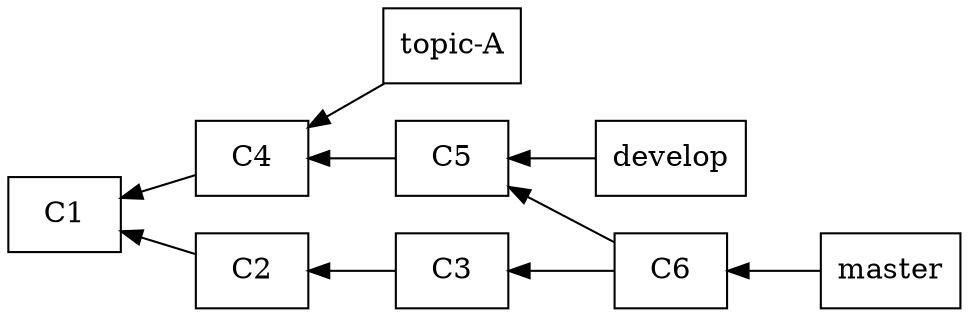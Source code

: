 digraph G {
  rankdir=RL

  node [shape=rectangle,style="fill=green!20"]
  C1
  C2
  C3
  C4
  C5
  C6

  node [shape=rectangle,style="fill=yellow!20"]
  develop
  "topic-A"
  master

  C2 -> C1
  C3 -> C2
  C4 -> C1
  C5 -> C4
  C6 -> C5
  C6 -> C3

  master -> C6
  "topic-A" -> C4
  develop -> C5
}
